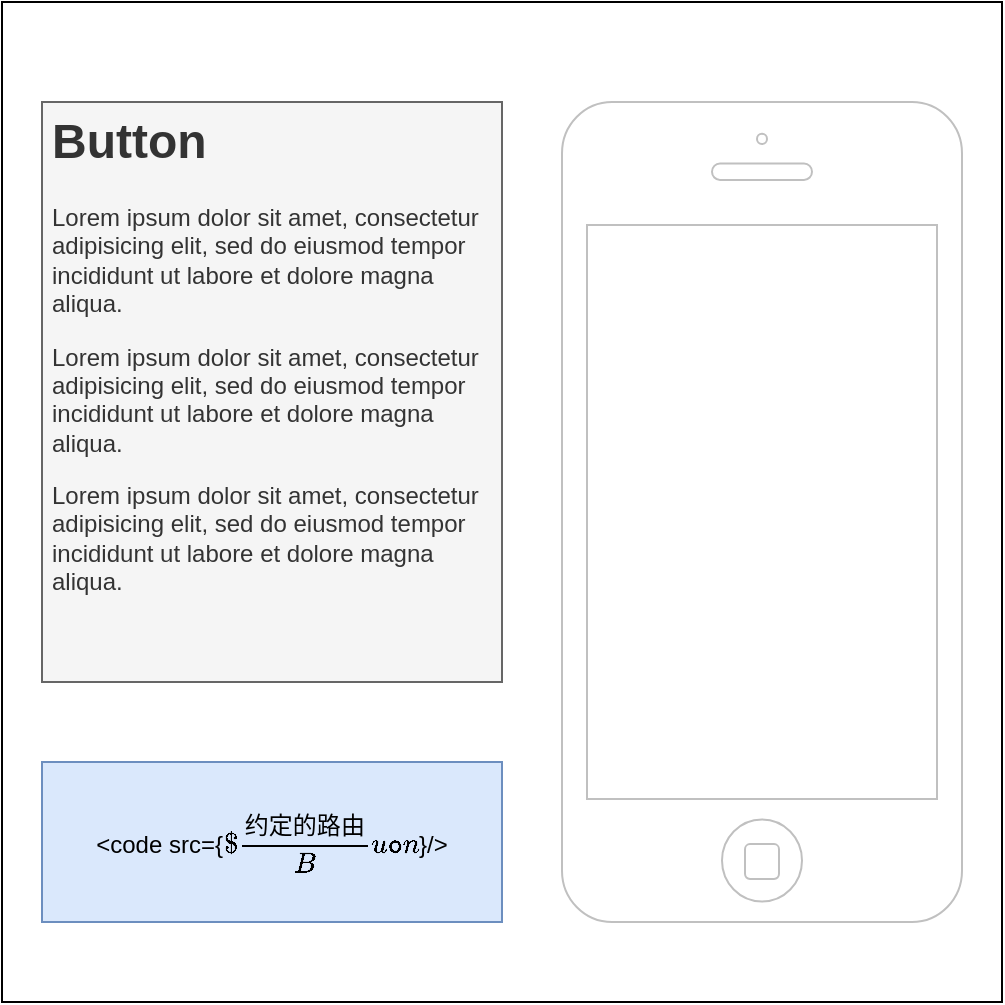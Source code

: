 <mxfile>
    <diagram id="ijuGxhTRc5OdGFEPgWUo" name="第 1 页">
        <mxGraphModel dx="898" dy="680" grid="1" gridSize="10" guides="1" tooltips="1" connect="1" arrows="1" fold="1" page="1" pageScale="1" pageWidth="827" pageHeight="1169" math="0" shadow="0">
            <root>
                <mxCell id="0"/>
                <mxCell id="1" parent="0"/>
                <mxCell id="2" value="" style="whiteSpace=wrap;html=1;aspect=fixed;" vertex="1" parent="1">
                    <mxGeometry x="160" y="120" width="500" height="500" as="geometry"/>
                </mxCell>
                <mxCell id="3" value="&lt;h1&gt;Button&lt;/h1&gt;&lt;p&gt;Lorem ipsum dolor sit amet, consectetur adipisicing elit, sed do eiusmod tempor incididunt ut labore et dolore magna aliqua.&lt;/p&gt;&lt;p&gt;Lorem ipsum dolor sit amet, consectetur adipisicing elit, sed do eiusmod tempor incididunt ut labore et dolore magna aliqua.&lt;br&gt;&lt;/p&gt;&lt;p&gt;Lorem ipsum dolor sit amet, consectetur adipisicing elit, sed do eiusmod tempor incididunt ut labore et dolore magna aliqua.&lt;br&gt;&lt;/p&gt;" style="text;html=1;strokeColor=#666666;fillColor=#f5f5f5;spacing=5;spacingTop=-20;whiteSpace=wrap;overflow=hidden;rounded=0;fontColor=#333333;" vertex="1" parent="1">
                    <mxGeometry x="180" y="170" width="230" height="290" as="geometry"/>
                </mxCell>
                <mxCell id="5" value="" style="html=1;verticalLabelPosition=bottom;labelBackgroundColor=#ffffff;verticalAlign=top;shadow=0;dashed=0;strokeWidth=1;shape=mxgraph.ios7.misc.iphone;strokeColor=#c0c0c0;" vertex="1" parent="1">
                    <mxGeometry x="440" y="170" width="200" height="410" as="geometry"/>
                </mxCell>
                <mxCell id="6" value="&amp;lt;code src={`${约定的路由}/Button`}/&amp;gt;" style="rounded=0;whiteSpace=wrap;html=1;fillColor=#dae8fc;strokeColor=#6c8ebf;" vertex="1" parent="1">
                    <mxGeometry x="180" y="500" width="230" height="80" as="geometry"/>
                </mxCell>
            </root>
        </mxGraphModel>
    </diagram>
</mxfile>
